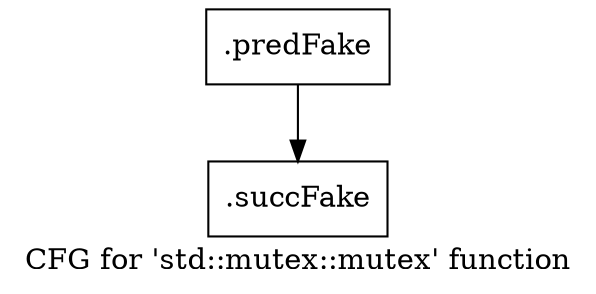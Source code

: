 digraph "CFG for 'std::mutex::mutex' function" {
	label="CFG for 'std::mutex::mutex' function";

	Node0x592fdd0 [shape=record,filename="",linenumber="",label="{.predFake}"];
	Node0x592fdd0 -> Node0x609c330[ callList="" memoryops="" filename="/mnt/xilinx/Vitis_HLS/2021.2/tps/lnx64/gcc-6.2.0/lib/gcc/x86_64-pc-linux-gnu/6.2.0/../../../../include/c++/6.2.0/bits/std_mutex.h" execusionnum="16"];
	Node0x609c330 [shape=record,filename="/mnt/xilinx/Vitis_HLS/2021.2/tps/lnx64/gcc-6.2.0/lib/gcc/x86_64-pc-linux-gnu/6.2.0/../../../../include/c++/6.2.0/bits/std_mutex.h",linenumber="94",label="{.succFake}"];
}
